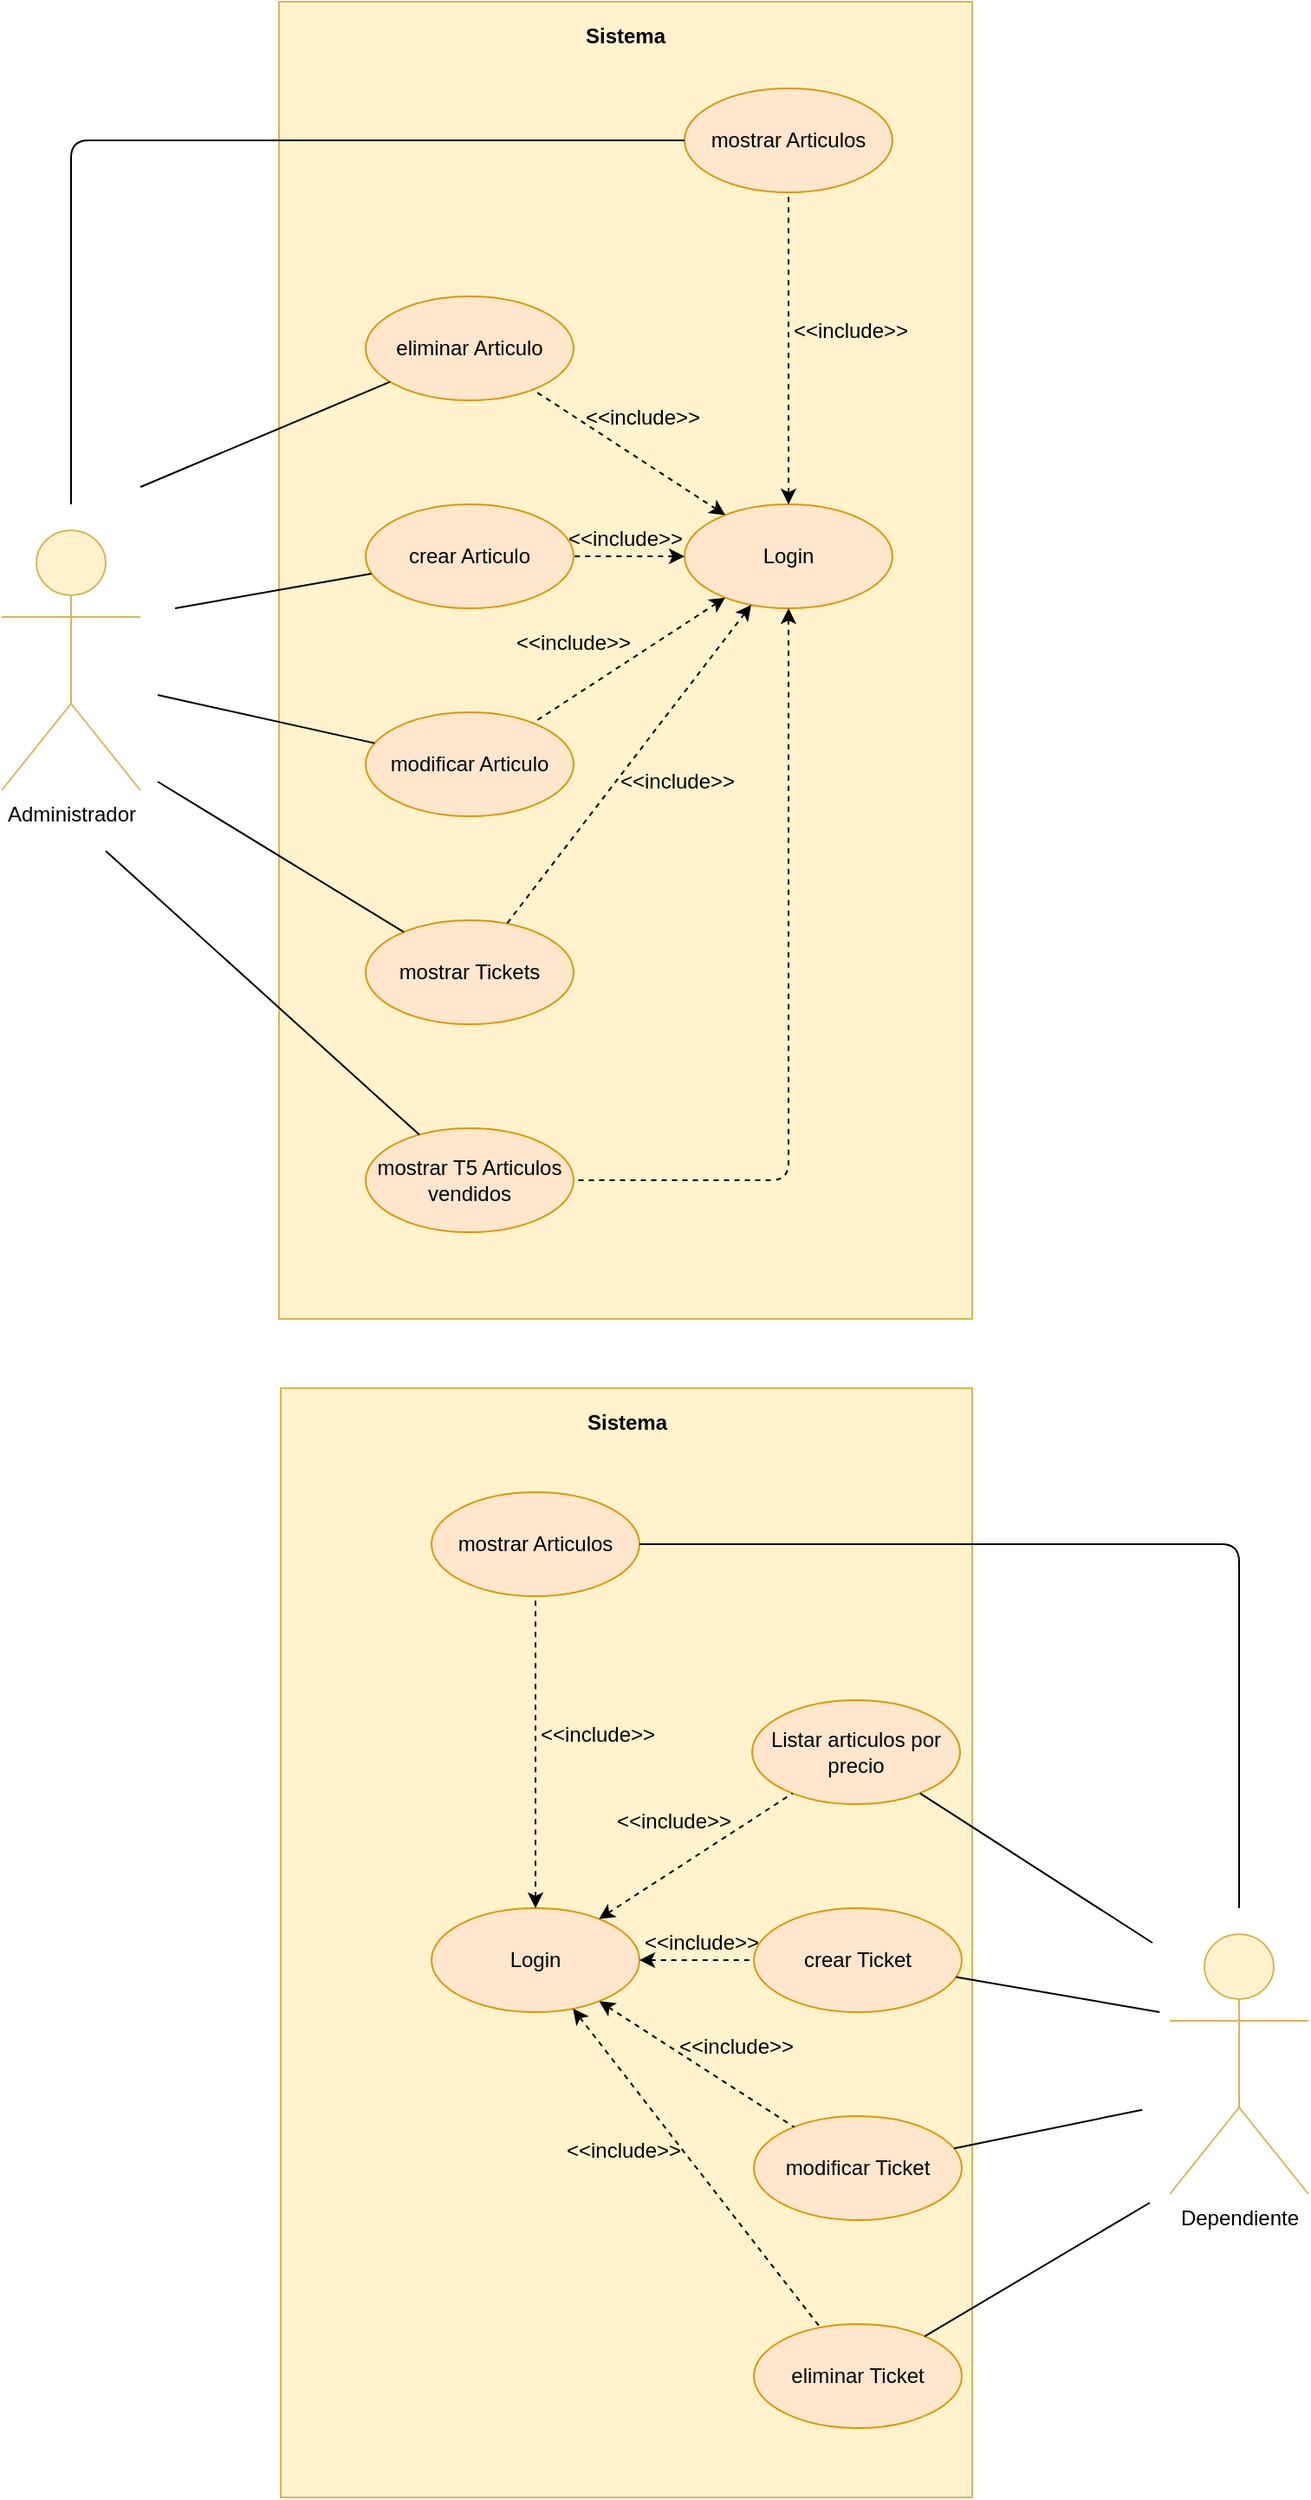 <mxfile version="13.9.9" type="device"><diagram id="HagJpDAknW4Eny3RJSyY" name="Página-1"><mxGraphModel dx="2858" dy="1174" grid="1" gridSize="10" guides="1" tooltips="1" connect="1" arrows="1" fold="1" page="1" pageScale="1" pageWidth="827" pageHeight="1169" math="0" shadow="0"><root><mxCell id="0"/><mxCell id="1" parent="0"/><mxCell id="BOchXyYvi6dvnC2yShRk-1" value="" style="rounded=0;whiteSpace=wrap;html=1;fillColor=#fff2cc;strokeColor=#d6b656;" vertex="1" parent="1"><mxGeometry x="120" y="40" width="400" height="760" as="geometry"/></mxCell><mxCell id="BOchXyYvi6dvnC2yShRk-2" value="mostrar Articulos" style="ellipse;whiteSpace=wrap;html=1;fillColor=#ffe6cc;strokeColor=#d79b00;" vertex="1" parent="1"><mxGeometry x="354" y="90" width="120" height="60" as="geometry"/></mxCell><mxCell id="BOchXyYvi6dvnC2yShRk-3" value="&lt;b&gt;Sistema&lt;/b&gt;" style="text;html=1;strokeColor=none;fillColor=none;align=center;verticalAlign=middle;whiteSpace=wrap;rounded=0;" vertex="1" parent="1"><mxGeometry x="290" y="50" width="60" height="20" as="geometry"/></mxCell><mxCell id="BOchXyYvi6dvnC2yShRk-4" value="eliminar Articulo" style="ellipse;whiteSpace=wrap;html=1;fillColor=#ffe6cc;strokeColor=#d79b00;" vertex="1" parent="1"><mxGeometry x="170" y="210" width="120" height="60" as="geometry"/></mxCell><mxCell id="BOchXyYvi6dvnC2yShRk-5" value="Login" style="ellipse;whiteSpace=wrap;html=1;fillColor=#ffe6cc;strokeColor=#d79b00;" vertex="1" parent="1"><mxGeometry x="354" y="330" width="120" height="60" as="geometry"/></mxCell><mxCell id="BOchXyYvi6dvnC2yShRk-8" value="" style="endArrow=none;dashed=1;html=1;entryX=0.5;entryY=1;entryDx=0;entryDy=0;startArrow=classic;startFill=1;" edge="1" parent="1" source="BOchXyYvi6dvnC2yShRk-5" target="BOchXyYvi6dvnC2yShRk-2"><mxGeometry width="50" height="50" relative="1" as="geometry"><mxPoint x="390" y="360" as="sourcePoint"/><mxPoint x="440" y="310" as="targetPoint"/></mxGeometry></mxCell><mxCell id="BOchXyYvi6dvnC2yShRk-10" value="modificar Articulo" style="ellipse;whiteSpace=wrap;html=1;fillColor=#ffe6cc;strokeColor=#d79b00;" vertex="1" parent="1"><mxGeometry x="170" y="450" width="120" height="60" as="geometry"/></mxCell><mxCell id="BOchXyYvi6dvnC2yShRk-11" value="crear Articulo" style="ellipse;whiteSpace=wrap;html=1;fillColor=#ffe6cc;strokeColor=#d79b00;" vertex="1" parent="1"><mxGeometry x="170" y="330" width="120" height="60" as="geometry"/></mxCell><mxCell id="BOchXyYvi6dvnC2yShRk-13" value="mostrar Tickets" style="ellipse;whiteSpace=wrap;html=1;fillColor=#ffe6cc;strokeColor=#d79b00;" vertex="1" parent="1"><mxGeometry x="170" y="570" width="120" height="60" as="geometry"/></mxCell><mxCell id="BOchXyYvi6dvnC2yShRk-14" value="mostrar T5 Articulos vendidos" style="ellipse;whiteSpace=wrap;html=1;fillColor=#ffe6cc;strokeColor=#d79b00;" vertex="1" parent="1"><mxGeometry x="170" y="690" width="120" height="60" as="geometry"/></mxCell><mxCell id="BOchXyYvi6dvnC2yShRk-15" value="" style="endArrow=none;dashed=1;html=1;startArrow=classic;startFill=1;" edge="1" parent="1" source="BOchXyYvi6dvnC2yShRk-5" target="BOchXyYvi6dvnC2yShRk-4"><mxGeometry width="50" height="50" relative="1" as="geometry"><mxPoint x="300" y="440" as="sourcePoint"/><mxPoint x="300" y="260" as="targetPoint"/></mxGeometry></mxCell><mxCell id="BOchXyYvi6dvnC2yShRk-16" value="" style="endArrow=none;dashed=1;html=1;startArrow=classic;startFill=1;" edge="1" parent="1" source="BOchXyYvi6dvnC2yShRk-5" target="BOchXyYvi6dvnC2yShRk-11"><mxGeometry width="50" height="50" relative="1" as="geometry"><mxPoint x="381.574" y="348.787" as="sourcePoint"/><mxPoint x="300" y="250" as="targetPoint"/><Array as="points"/></mxGeometry></mxCell><mxCell id="BOchXyYvi6dvnC2yShRk-17" value="" style="endArrow=none;dashed=1;html=1;startArrow=classic;startFill=1;" edge="1" parent="1" source="BOchXyYvi6dvnC2yShRk-5" target="BOchXyYvi6dvnC2yShRk-10"><mxGeometry width="50" height="50" relative="1" as="geometry"><mxPoint x="381.574" y="348.787" as="sourcePoint"/><mxPoint x="300" y="250" as="targetPoint"/></mxGeometry></mxCell><mxCell id="BOchXyYvi6dvnC2yShRk-18" value="" style="endArrow=none;dashed=1;html=1;startArrow=classic;startFill=1;" edge="1" parent="1" source="BOchXyYvi6dvnC2yShRk-5" target="BOchXyYvi6dvnC2yShRk-13"><mxGeometry width="50" height="50" relative="1" as="geometry"><mxPoint x="387.525" y="393.82" as="sourcePoint"/><mxPoint x="276.506" y="466.192" as="targetPoint"/></mxGeometry></mxCell><mxCell id="BOchXyYvi6dvnC2yShRk-19" value="" style="endArrow=none;dashed=1;html=1;startArrow=classic;startFill=1;" edge="1" parent="1" source="BOchXyYvi6dvnC2yShRk-5" target="BOchXyYvi6dvnC2yShRk-14"><mxGeometry width="50" height="50" relative="1" as="geometry"><mxPoint x="402.497" y="398.007" as="sourcePoint"/><mxPoint x="261.476" y="581.988" as="targetPoint"/><Array as="points"><mxPoint x="414" y="720"/></Array></mxGeometry></mxCell><mxCell id="BOchXyYvi6dvnC2yShRk-24" value="Administrador" style="shape=umlActor;verticalLabelPosition=bottom;verticalAlign=top;html=1;outlineConnect=0;fillColor=#fff2cc;strokeColor=#d6b656;" vertex="1" parent="1"><mxGeometry x="-40" y="345" width="80" height="150" as="geometry"/></mxCell><mxCell id="BOchXyYvi6dvnC2yShRk-26" value="&amp;lt;&amp;lt;include&amp;gt;&amp;gt;" style="text;html=1;strokeColor=none;fillColor=none;align=center;verticalAlign=middle;whiteSpace=wrap;rounded=0;" vertex="1" parent="1"><mxGeometry x="270" y="400" width="40" height="20" as="geometry"/></mxCell><mxCell id="BOchXyYvi6dvnC2yShRk-27" value="&amp;lt;&amp;lt;include&amp;gt;&amp;gt;" style="text;html=1;strokeColor=none;fillColor=none;align=center;verticalAlign=middle;whiteSpace=wrap;rounded=0;" vertex="1" parent="1"><mxGeometry x="300" y="340" width="40" height="20" as="geometry"/></mxCell><mxCell id="BOchXyYvi6dvnC2yShRk-30" value="&amp;lt;&amp;lt;include&amp;gt;&amp;gt;" style="text;html=1;strokeColor=none;fillColor=none;align=center;verticalAlign=middle;whiteSpace=wrap;rounded=0;" vertex="1" parent="1"><mxGeometry x="430" y="220" width="40" height="20" as="geometry"/></mxCell><mxCell id="BOchXyYvi6dvnC2yShRk-31" value="&amp;lt;&amp;lt;include&amp;gt;&amp;gt;" style="text;html=1;strokeColor=none;fillColor=none;align=center;verticalAlign=middle;whiteSpace=wrap;rounded=0;" vertex="1" parent="1"><mxGeometry x="310" y="270" width="40" height="20" as="geometry"/></mxCell><mxCell id="BOchXyYvi6dvnC2yShRk-32" value="&amp;lt;&amp;lt;include&amp;gt;&amp;gt;" style="text;html=1;strokeColor=none;fillColor=none;align=center;verticalAlign=middle;whiteSpace=wrap;rounded=0;" vertex="1" parent="1"><mxGeometry x="330" y="480" width="40" height="20" as="geometry"/></mxCell><mxCell id="BOchXyYvi6dvnC2yShRk-36" value="" style="endArrow=none;html=1;" edge="1" parent="1" target="BOchXyYvi6dvnC2yShRk-2"><mxGeometry width="50" height="50" relative="1" as="geometry"><mxPoint y="330" as="sourcePoint"/><mxPoint x="510" y="350" as="targetPoint"/><Array as="points"><mxPoint y="120"/></Array></mxGeometry></mxCell><mxCell id="BOchXyYvi6dvnC2yShRk-37" value="" style="endArrow=none;html=1;" edge="1" parent="1" target="BOchXyYvi6dvnC2yShRk-10"><mxGeometry width="50" height="50" relative="1" as="geometry"><mxPoint x="50" y="440" as="sourcePoint"/><mxPoint x="510" y="350" as="targetPoint"/></mxGeometry></mxCell><mxCell id="BOchXyYvi6dvnC2yShRk-38" value="" style="endArrow=none;html=1;" edge="1" parent="1" target="BOchXyYvi6dvnC2yShRk-11"><mxGeometry width="50" height="50" relative="1" as="geometry"><mxPoint x="60" y="390" as="sourcePoint"/><mxPoint x="510" y="350" as="targetPoint"/></mxGeometry></mxCell><mxCell id="BOchXyYvi6dvnC2yShRk-39" value="" style="endArrow=none;html=1;" edge="1" parent="1" target="BOchXyYvi6dvnC2yShRk-4"><mxGeometry width="50" height="50" relative="1" as="geometry"><mxPoint x="40" y="320" as="sourcePoint"/><mxPoint x="510" y="350" as="targetPoint"/></mxGeometry></mxCell><mxCell id="BOchXyYvi6dvnC2yShRk-40" value="" style="endArrow=none;html=1;" edge="1" parent="1" target="BOchXyYvi6dvnC2yShRk-13"><mxGeometry width="50" height="50" relative="1" as="geometry"><mxPoint x="50" y="490" as="sourcePoint"/><mxPoint x="170.001" y="529.996" as="targetPoint"/></mxGeometry></mxCell><mxCell id="BOchXyYvi6dvnC2yShRk-41" value="" style="endArrow=none;html=1;" edge="1" parent="1" target="BOchXyYvi6dvnC2yShRk-14"><mxGeometry width="50" height="50" relative="1" as="geometry"><mxPoint x="20" y="530" as="sourcePoint"/><mxPoint x="163.763" y="606.109" as="targetPoint"/></mxGeometry></mxCell><mxCell id="BOchXyYvi6dvnC2yShRk-47" value="" style="rounded=0;whiteSpace=wrap;html=1;fillColor=#fff2cc;strokeColor=#d6b656;" vertex="1" parent="1"><mxGeometry x="121" y="840" width="399" height="640" as="geometry"/></mxCell><mxCell id="BOchXyYvi6dvnC2yShRk-48" value="mostrar Articulos" style="ellipse;whiteSpace=wrap;html=1;fillColor=#ffe6cc;strokeColor=#d79b00;" vertex="1" parent="1"><mxGeometry x="208" y="900" width="120" height="60" as="geometry"/></mxCell><mxCell id="BOchXyYvi6dvnC2yShRk-49" value="&lt;b&gt;Sistema&lt;/b&gt;" style="text;html=1;strokeColor=none;fillColor=none;align=center;verticalAlign=middle;whiteSpace=wrap;rounded=0;" vertex="1" parent="1"><mxGeometry x="290.5" y="850" width="60" height="20" as="geometry"/></mxCell><mxCell id="BOchXyYvi6dvnC2yShRk-51" value="Login" style="ellipse;whiteSpace=wrap;html=1;fillColor=#ffe6cc;strokeColor=#d79b00;" vertex="1" parent="1"><mxGeometry x="208" y="1140" width="120" height="60" as="geometry"/></mxCell><mxCell id="BOchXyYvi6dvnC2yShRk-52" value="Listar articulos por precio" style="ellipse;whiteSpace=wrap;html=1;fillColor=#ffe6cc;strokeColor=#d79b00;" vertex="1" parent="1"><mxGeometry x="393" y="1020" width="120" height="60" as="geometry"/></mxCell><mxCell id="BOchXyYvi6dvnC2yShRk-53" value="modificar Ticket" style="ellipse;whiteSpace=wrap;html=1;fillColor=#ffe6cc;strokeColor=#d79b00;" vertex="1" parent="1"><mxGeometry x="394" y="1260" width="120" height="60" as="geometry"/></mxCell><mxCell id="BOchXyYvi6dvnC2yShRk-54" value="" style="endArrow=none;dashed=1;html=1;entryX=0.5;entryY=1;entryDx=0;entryDy=0;startArrow=classic;startFill=1;" edge="1" parent="1" source="BOchXyYvi6dvnC2yShRk-51" target="BOchXyYvi6dvnC2yShRk-48"><mxGeometry width="50" height="50" relative="1" as="geometry"><mxPoint x="244" y="1170" as="sourcePoint"/><mxPoint x="294" y="1120" as="targetPoint"/></mxGeometry></mxCell><mxCell id="BOchXyYvi6dvnC2yShRk-55" value="crear Ticket" style="ellipse;whiteSpace=wrap;html=1;fillColor=#ffe6cc;strokeColor=#d79b00;" vertex="1" parent="1"><mxGeometry x="394" y="1140" width="120" height="60" as="geometry"/></mxCell><mxCell id="BOchXyYvi6dvnC2yShRk-58" value="eliminar Ticket" style="ellipse;whiteSpace=wrap;html=1;fillColor=#ffe6cc;strokeColor=#d79b00;" vertex="1" parent="1"><mxGeometry x="394" y="1380" width="120" height="60" as="geometry"/></mxCell><mxCell id="BOchXyYvi6dvnC2yShRk-66" value="" style="endArrow=none;dashed=1;html=1;startArrow=classic;startFill=1;" edge="1" parent="1" source="BOchXyYvi6dvnC2yShRk-51" target="BOchXyYvi6dvnC2yShRk-58"><mxGeometry width="50" height="50" relative="1" as="geometry"><mxPoint x="256.497" y="1208.007" as="sourcePoint"/><mxPoint x="115.476" y="1391.988" as="targetPoint"/></mxGeometry></mxCell><mxCell id="BOchXyYvi6dvnC2yShRk-67" value="" style="endArrow=none;dashed=1;html=1;startArrow=classic;startFill=1;" edge="1" parent="1" source="BOchXyYvi6dvnC2yShRk-51" target="BOchXyYvi6dvnC2yShRk-53"><mxGeometry width="50" height="50" relative="1" as="geometry"><mxPoint x="299.645" y="1207.98" as="sourcePoint"/><mxPoint x="442.321" y="1392.027" as="targetPoint"/></mxGeometry></mxCell><mxCell id="BOchXyYvi6dvnC2yShRk-68" value="" style="endArrow=none;dashed=1;html=1;startArrow=classic;startFill=1;" edge="1" parent="1" source="BOchXyYvi6dvnC2yShRk-51" target="BOchXyYvi6dvnC2yShRk-55"><mxGeometry width="50" height="50" relative="1" as="geometry"><mxPoint x="241.525" y="1156.18" as="sourcePoint"/><mxPoint x="130.506" y="1083.808" as="targetPoint"/></mxGeometry></mxCell><mxCell id="BOchXyYvi6dvnC2yShRk-69" value="" style="endArrow=none;dashed=1;html=1;startArrow=classic;startFill=1;" edge="1" parent="1" source="BOchXyYvi6dvnC2yShRk-51" target="BOchXyYvi6dvnC2yShRk-52"><mxGeometry width="50" height="50" relative="1" as="geometry"><mxPoint x="338" y="1180" as="sourcePoint"/><mxPoint x="404" y="1180" as="targetPoint"/></mxGeometry></mxCell><mxCell id="BOchXyYvi6dvnC2yShRk-71" value="Dependiente" style="shape=umlActor;verticalLabelPosition=bottom;verticalAlign=top;html=1;outlineConnect=0;fillColor=#fff2cc;strokeColor=#d6b656;" vertex="1" parent="1"><mxGeometry x="634" y="1155" width="80" height="150" as="geometry"/></mxCell><mxCell id="BOchXyYvi6dvnC2yShRk-74" value="&amp;lt;&amp;lt;include&amp;gt;&amp;gt;" style="text;html=1;strokeColor=none;fillColor=none;align=center;verticalAlign=middle;whiteSpace=wrap;rounded=0;" vertex="1" parent="1"><mxGeometry x="344" y="1150" width="40" height="20" as="geometry"/></mxCell><mxCell id="BOchXyYvi6dvnC2yShRk-75" value="&amp;lt;&amp;lt;include&amp;gt;&amp;gt;" style="text;html=1;strokeColor=none;fillColor=none;align=center;verticalAlign=middle;whiteSpace=wrap;rounded=0;" vertex="1" parent="1"><mxGeometry x="328" y="1080" width="40" height="20" as="geometry"/></mxCell><mxCell id="BOchXyYvi6dvnC2yShRk-76" value="&amp;lt;&amp;lt;include&amp;gt;&amp;gt;" style="text;html=1;strokeColor=none;fillColor=none;align=center;verticalAlign=middle;whiteSpace=wrap;rounded=0;" vertex="1" parent="1"><mxGeometry x="284" y="1030" width="40" height="20" as="geometry"/></mxCell><mxCell id="BOchXyYvi6dvnC2yShRk-80" value="&amp;lt;&amp;lt;include&amp;gt;&amp;gt;" style="text;html=1;strokeColor=none;fillColor=none;align=center;verticalAlign=middle;whiteSpace=wrap;rounded=0;" vertex="1" parent="1"><mxGeometry x="299" y="1270" width="40" height="20" as="geometry"/></mxCell><mxCell id="BOchXyYvi6dvnC2yShRk-81" value="&amp;lt;&amp;lt;include&amp;gt;&amp;gt;" style="text;html=1;strokeColor=none;fillColor=none;align=center;verticalAlign=middle;whiteSpace=wrap;rounded=0;" vertex="1" parent="1"><mxGeometry x="364" y="1210" width="40" height="20" as="geometry"/></mxCell><mxCell id="BOchXyYvi6dvnC2yShRk-88" value="" style="endArrow=none;html=1;" edge="1" parent="1" source="BOchXyYvi6dvnC2yShRk-48"><mxGeometry width="50" height="50" relative="1" as="geometry"><mxPoint x="624" y="960" as="sourcePoint"/><mxPoint x="674" y="1140" as="targetPoint"/><Array as="points"><mxPoint x="674" y="930"/></Array></mxGeometry></mxCell><mxCell id="BOchXyYvi6dvnC2yShRk-89" value="" style="endArrow=none;html=1;" edge="1" parent="1" source="BOchXyYvi6dvnC2yShRk-52"><mxGeometry width="50" height="50" relative="1" as="geometry"><mxPoint x="264" y="1250" as="sourcePoint"/><mxPoint x="624" y="1160" as="targetPoint"/></mxGeometry></mxCell><mxCell id="BOchXyYvi6dvnC2yShRk-90" value="" style="endArrow=none;html=1;" edge="1" parent="1" source="BOchXyYvi6dvnC2yShRk-55"><mxGeometry width="50" height="50" relative="1" as="geometry"><mxPoint x="493.999" y="1113.66" as="sourcePoint"/><mxPoint x="628.11" y="1200" as="targetPoint"/></mxGeometry></mxCell><mxCell id="BOchXyYvi6dvnC2yShRk-91" value="" style="endArrow=none;html=1;" edge="1" parent="1" source="BOchXyYvi6dvnC2yShRk-53"><mxGeometry width="50" height="50" relative="1" as="geometry"><mxPoint x="483.999" y="1170.0" as="sourcePoint"/><mxPoint x="618.11" y="1256.34" as="targetPoint"/></mxGeometry></mxCell><mxCell id="BOchXyYvi6dvnC2yShRk-92" value="" style="endArrow=none;html=1;" edge="1" parent="1" source="BOchXyYvi6dvnC2yShRk-58"><mxGeometry width="50" height="50" relative="1" as="geometry"><mxPoint x="514.003" y="1332.449" as="sourcePoint"/><mxPoint x="622.46" y="1310" as="targetPoint"/></mxGeometry></mxCell></root></mxGraphModel></diagram></mxfile>